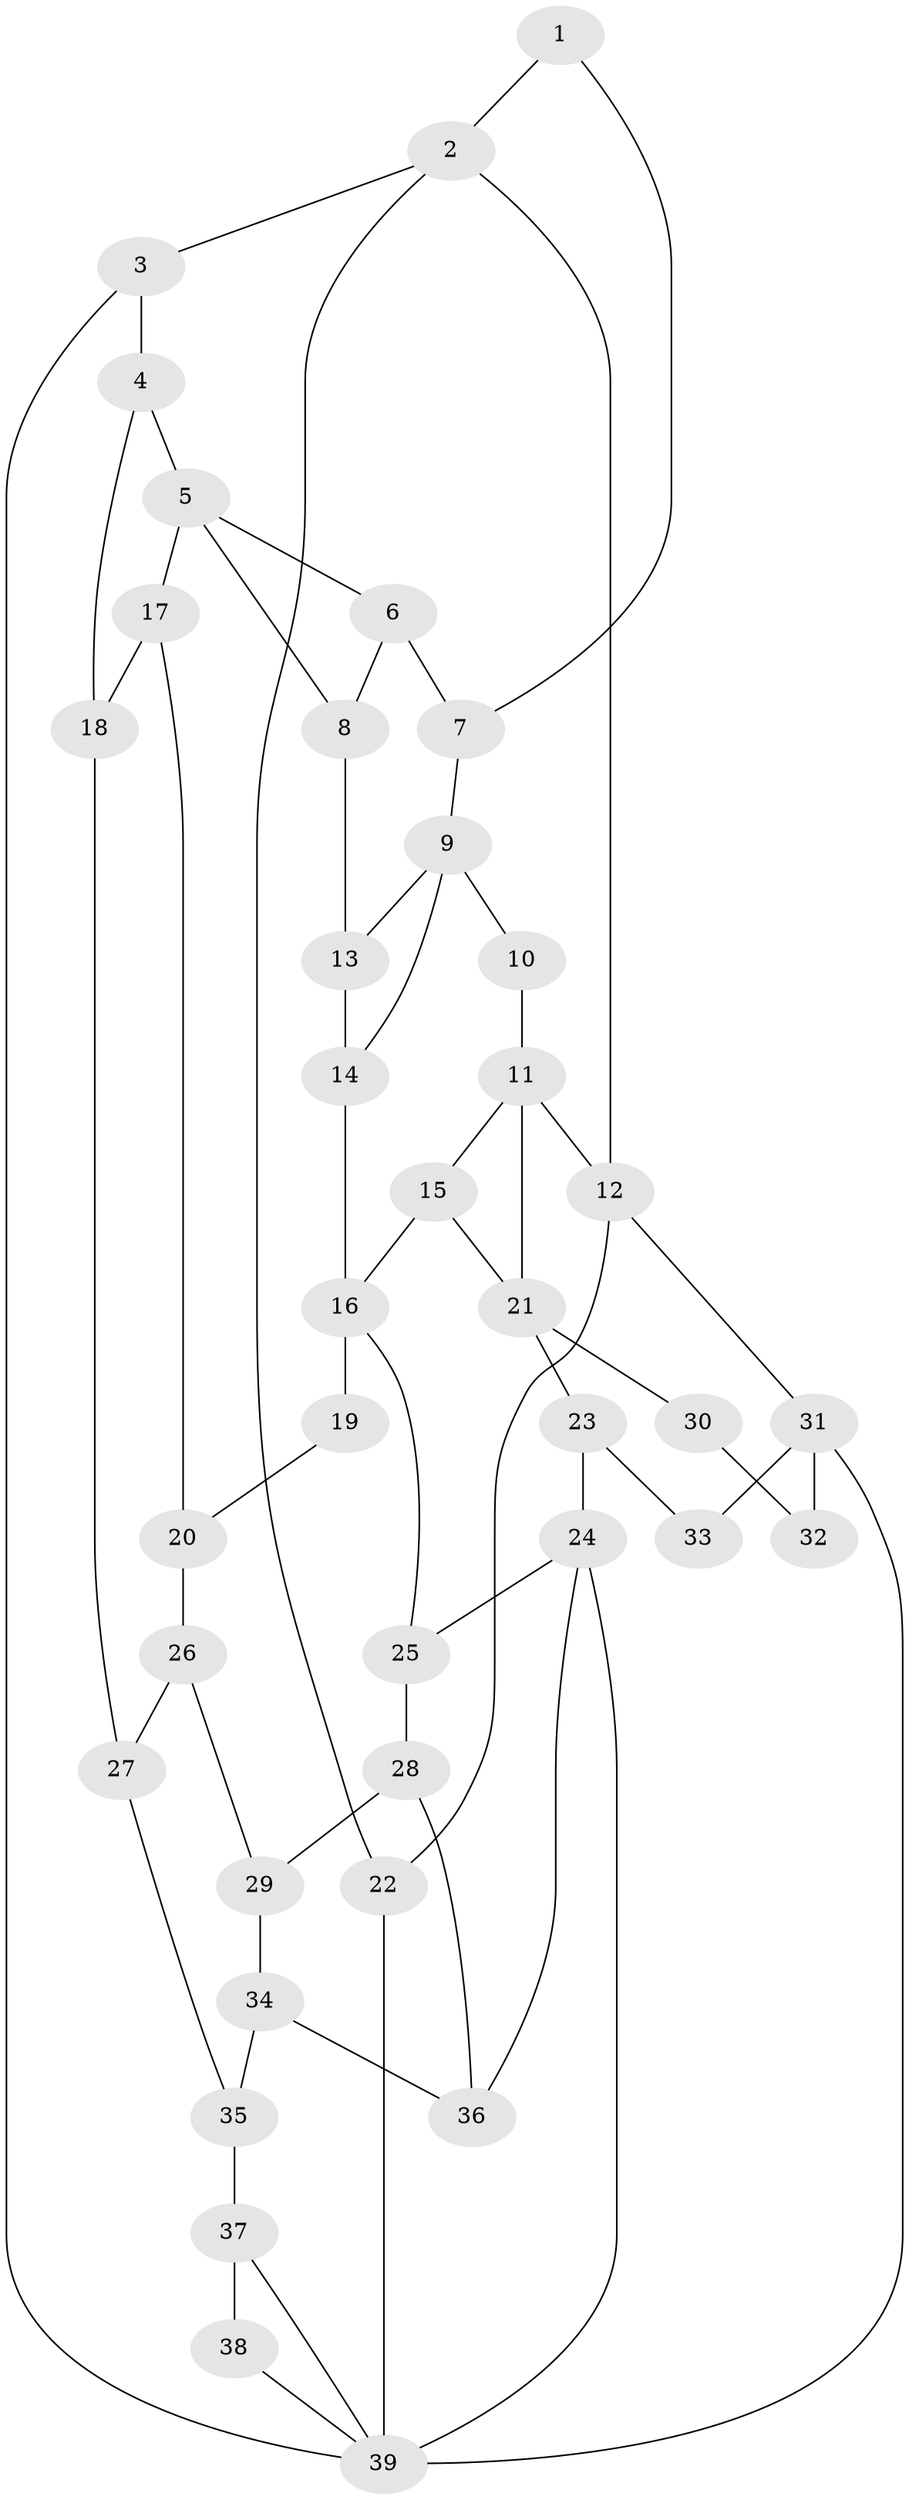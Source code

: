 // original degree distribution, {3: 0.05128205128205128, 5: 0.4358974358974359, 6: 0.2692307692307692, 4: 0.24358974358974358}
// Generated by graph-tools (version 1.1) at 2025/38/03/09/25 02:38:30]
// undirected, 39 vertices, 61 edges
graph export_dot {
graph [start="1"]
  node [color=gray90,style=filled];
  1;
  2;
  3;
  4;
  5;
  6;
  7;
  8;
  9;
  10;
  11;
  12;
  13;
  14;
  15;
  16;
  17;
  18;
  19;
  20;
  21;
  22;
  23;
  24;
  25;
  26;
  27;
  28;
  29;
  30;
  31;
  32;
  33;
  34;
  35;
  36;
  37;
  38;
  39;
  1 -- 2 [weight=1.0];
  1 -- 7 [weight=1.0];
  2 -- 3 [weight=1.0];
  2 -- 12 [weight=1.0];
  2 -- 22 [weight=1.0];
  3 -- 4 [weight=2.0];
  3 -- 39 [weight=1.0];
  4 -- 5 [weight=1.0];
  4 -- 18 [weight=1.0];
  5 -- 6 [weight=1.0];
  5 -- 8 [weight=1.0];
  5 -- 17 [weight=1.0];
  6 -- 7 [weight=1.0];
  6 -- 8 [weight=1.0];
  7 -- 9 [weight=1.0];
  8 -- 13 [weight=1.0];
  9 -- 10 [weight=2.0];
  9 -- 13 [weight=1.0];
  9 -- 14 [weight=2.0];
  10 -- 11 [weight=2.0];
  11 -- 12 [weight=2.0];
  11 -- 15 [weight=1.0];
  11 -- 21 [weight=1.0];
  12 -- 22 [weight=1.0];
  12 -- 31 [weight=1.0];
  13 -- 14 [weight=1.0];
  14 -- 16 [weight=2.0];
  15 -- 16 [weight=1.0];
  15 -- 21 [weight=1.0];
  16 -- 19 [weight=2.0];
  16 -- 25 [weight=1.0];
  17 -- 18 [weight=1.0];
  17 -- 20 [weight=1.0];
  18 -- 27 [weight=1.0];
  19 -- 20 [weight=1.0];
  20 -- 26 [weight=1.0];
  21 -- 23 [weight=2.0];
  21 -- 30 [weight=2.0];
  22 -- 39 [weight=2.0];
  23 -- 24 [weight=2.0];
  23 -- 33 [weight=2.0];
  24 -- 25 [weight=1.0];
  24 -- 36 [weight=1.0];
  24 -- 39 [weight=1.0];
  25 -- 28 [weight=1.0];
  26 -- 27 [weight=1.0];
  26 -- 29 [weight=1.0];
  27 -- 35 [weight=1.0];
  28 -- 29 [weight=1.0];
  28 -- 36 [weight=1.0];
  29 -- 34 [weight=2.0];
  30 -- 32 [weight=1.0];
  31 -- 32 [weight=2.0];
  31 -- 33 [weight=2.0];
  31 -- 39 [weight=1.0];
  34 -- 35 [weight=1.0];
  34 -- 36 [weight=1.0];
  35 -- 37 [weight=1.0];
  37 -- 38 [weight=2.0];
  37 -- 39 [weight=1.0];
  38 -- 39 [weight=1.0];
}
